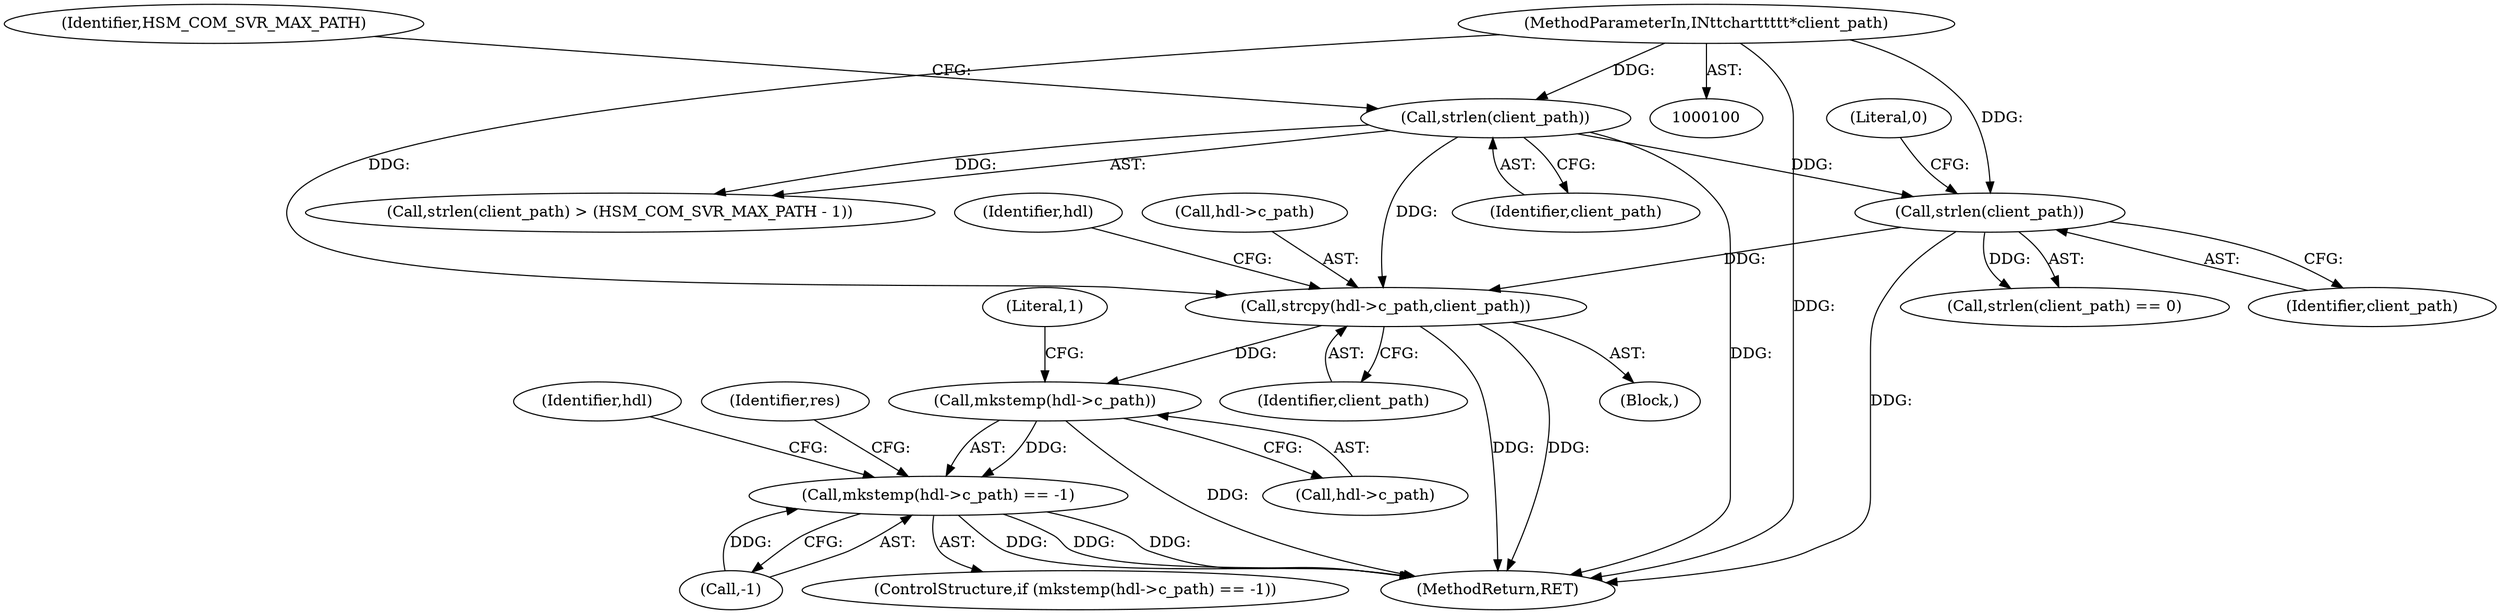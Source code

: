 digraph "0_opa-ff_c5759e7b76f5bf844be6c6641cc1b356bbc83869_1@API" {
"1000235" [label="(Call,strcpy(hdl->c_path,client_path))"];
"1000140" [label="(Call,strlen(client_path))"];
"1000134" [label="(Call,strlen(client_path))"];
"1000103" [label="(MethodParameterIn,IN\t\tchar\t\t\t\t\t*client_path)"];
"1000242" [label="(Call,mkstemp(hdl->c_path))"];
"1000241" [label="(Call,mkstemp(hdl->c_path) == -1)"];
"1000246" [label="(Call,-1)"];
"1000137" [label="(Identifier,HSM_COM_SVR_MAX_PATH)"];
"1000250" [label="(Identifier,res)"];
"1000241" [label="(Call,mkstemp(hdl->c_path) == -1)"];
"1000142" [label="(Literal,0)"];
"1000247" [label="(Literal,1)"];
"1000255" [label="(Identifier,hdl)"];
"1000294" [label="(MethodReturn,RET)"];
"1000239" [label="(Identifier,client_path)"];
"1000235" [label="(Call,strcpy(hdl->c_path,client_path))"];
"1000133" [label="(Call,strlen(client_path) > (HSM_COM_SVR_MAX_PATH - 1))"];
"1000236" [label="(Call,hdl->c_path)"];
"1000141" [label="(Identifier,client_path)"];
"1000139" [label="(Call,strlen(client_path) == 0)"];
"1000140" [label="(Call,strlen(client_path))"];
"1000105" [label="(Block,)"];
"1000244" [label="(Identifier,hdl)"];
"1000134" [label="(Call,strlen(client_path))"];
"1000240" [label="(ControlStructure,if (mkstemp(hdl->c_path) == -1))"];
"1000103" [label="(MethodParameterIn,IN\t\tchar\t\t\t\t\t*client_path)"];
"1000242" [label="(Call,mkstemp(hdl->c_path))"];
"1000135" [label="(Identifier,client_path)"];
"1000243" [label="(Call,hdl->c_path)"];
"1000235" -> "1000105"  [label="AST: "];
"1000235" -> "1000239"  [label="CFG: "];
"1000236" -> "1000235"  [label="AST: "];
"1000239" -> "1000235"  [label="AST: "];
"1000244" -> "1000235"  [label="CFG: "];
"1000235" -> "1000294"  [label="DDG: "];
"1000235" -> "1000294"  [label="DDG: "];
"1000140" -> "1000235"  [label="DDG: "];
"1000134" -> "1000235"  [label="DDG: "];
"1000103" -> "1000235"  [label="DDG: "];
"1000235" -> "1000242"  [label="DDG: "];
"1000140" -> "1000139"  [label="AST: "];
"1000140" -> "1000141"  [label="CFG: "];
"1000141" -> "1000140"  [label="AST: "];
"1000142" -> "1000140"  [label="CFG: "];
"1000140" -> "1000294"  [label="DDG: "];
"1000140" -> "1000139"  [label="DDG: "];
"1000134" -> "1000140"  [label="DDG: "];
"1000103" -> "1000140"  [label="DDG: "];
"1000134" -> "1000133"  [label="AST: "];
"1000134" -> "1000135"  [label="CFG: "];
"1000135" -> "1000134"  [label="AST: "];
"1000137" -> "1000134"  [label="CFG: "];
"1000134" -> "1000294"  [label="DDG: "];
"1000134" -> "1000133"  [label="DDG: "];
"1000103" -> "1000134"  [label="DDG: "];
"1000103" -> "1000100"  [label="AST: "];
"1000103" -> "1000294"  [label="DDG: "];
"1000242" -> "1000241"  [label="AST: "];
"1000242" -> "1000243"  [label="CFG: "];
"1000243" -> "1000242"  [label="AST: "];
"1000247" -> "1000242"  [label="CFG: "];
"1000242" -> "1000294"  [label="DDG: "];
"1000242" -> "1000241"  [label="DDG: "];
"1000241" -> "1000240"  [label="AST: "];
"1000241" -> "1000246"  [label="CFG: "];
"1000246" -> "1000241"  [label="AST: "];
"1000250" -> "1000241"  [label="CFG: "];
"1000255" -> "1000241"  [label="CFG: "];
"1000241" -> "1000294"  [label="DDG: "];
"1000241" -> "1000294"  [label="DDG: "];
"1000241" -> "1000294"  [label="DDG: "];
"1000246" -> "1000241"  [label="DDG: "];
}

